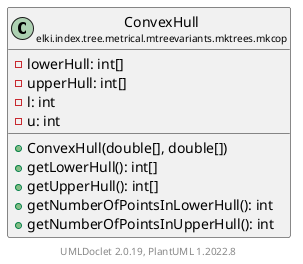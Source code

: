 @startuml
    remove .*\.(Instance|Par|Parameterizer|Factory)$
    set namespaceSeparator none
    hide empty fields
    hide empty methods

    class "<size:14>ConvexHull\n<size:10>elki.index.tree.metrical.mtreevariants.mktrees.mkcop" as elki.index.tree.metrical.mtreevariants.mktrees.mkcop.ConvexHull [[ConvexHull.html]] {
        -lowerHull: int[]
        -upperHull: int[]
        -l: int
        -u: int
        +ConvexHull(double[], double[])
        +getLowerHull(): int[]
        +getUpperHull(): int[]
        +getNumberOfPointsInLowerHull(): int
        +getNumberOfPointsInUpperHull(): int
    }

    center footer UMLDoclet 2.0.19, PlantUML 1.2022.8
@enduml
